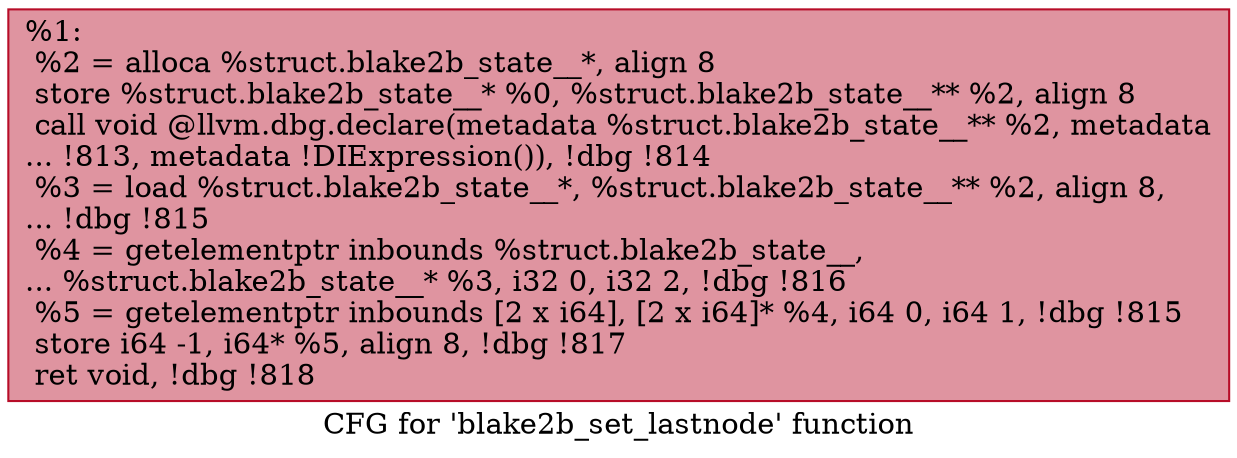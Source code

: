 digraph "CFG for 'blake2b_set_lastnode' function" {
	label="CFG for 'blake2b_set_lastnode' function";

	Node0x2287e50 [shape=record,color="#b70d28ff", style=filled, fillcolor="#b70d2870",label="{%1:\l  %2 = alloca %struct.blake2b_state__*, align 8\l  store %struct.blake2b_state__* %0, %struct.blake2b_state__** %2, align 8\l  call void @llvm.dbg.declare(metadata %struct.blake2b_state__** %2, metadata\l... !813, metadata !DIExpression()), !dbg !814\l  %3 = load %struct.blake2b_state__*, %struct.blake2b_state__** %2, align 8,\l... !dbg !815\l  %4 = getelementptr inbounds %struct.blake2b_state__,\l... %struct.blake2b_state__* %3, i32 0, i32 2, !dbg !816\l  %5 = getelementptr inbounds [2 x i64], [2 x i64]* %4, i64 0, i64 1, !dbg !815\l  store i64 -1, i64* %5, align 8, !dbg !817\l  ret void, !dbg !818\l}"];
}
